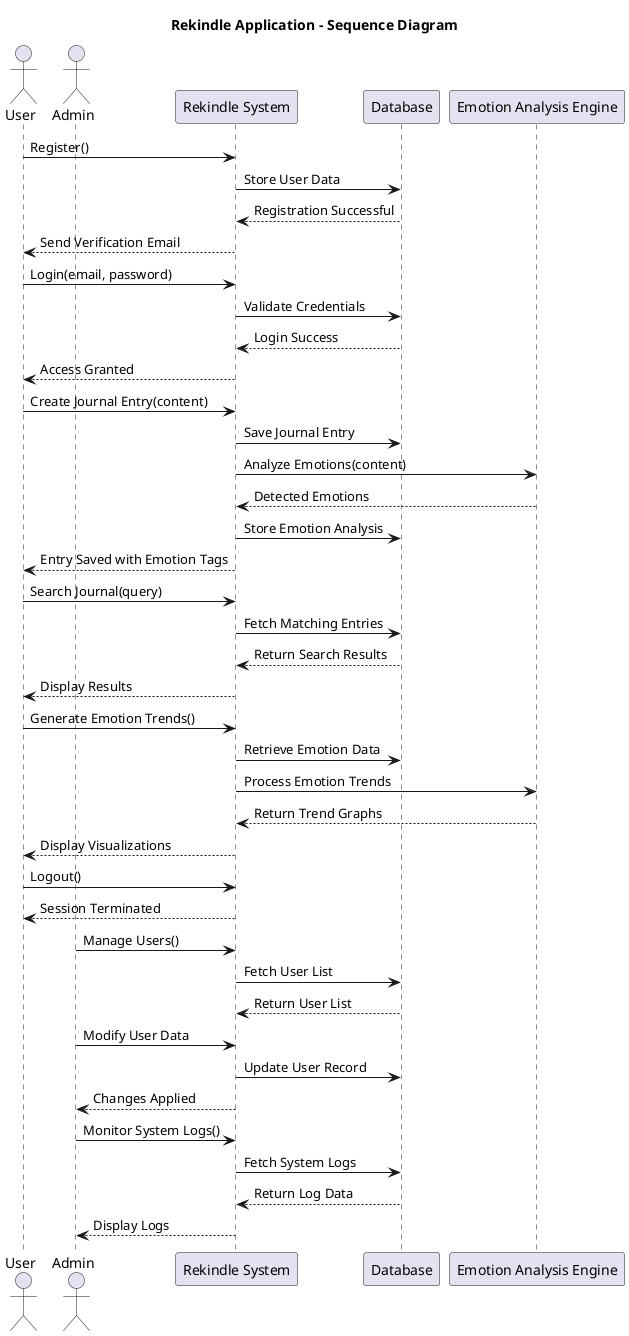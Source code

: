 @startuml sequenece_diagram
title Rekindle Application - Sequence Diagram

actor User
actor Admin

participant "Rekindle System" as System
participant "Database" as DB
participant "Emotion Analysis Engine" as AI

User -> System: Register()
System -> DB: Store User Data
DB --> System: Registration Successful
System --> User: Send Verification Email

User -> System: Login(email, password)
System -> DB: Validate Credentials
DB --> System: Login Success
System --> User: Access Granted

User -> System: Create Journal Entry(content)
System -> DB: Save Journal Entry
System -> AI: Analyze Emotions(content)
AI --> System: Detected Emotions
System -> DB: Store Emotion Analysis
System --> User: Entry Saved with Emotion Tags

User -> System: Search Journal(query)
System -> DB: Fetch Matching Entries
DB --> System: Return Search Results
System --> User: Display Results

User -> System: Generate Emotion Trends()
System -> DB: Retrieve Emotion Data
System -> AI: Process Emotion Trends
AI --> System: Return Trend Graphs
System --> User: Display Visualizations

User -> System: Logout()
System --> User: Session Terminated

Admin -> System: Manage Users()
System -> DB: Fetch User List
DB --> System: Return User List
Admin -> System: Modify User Data
System -> DB: Update User Record
System --> Admin: Changes Applied

Admin -> System: Monitor System Logs()
System -> DB: Fetch System Logs
DB --> System: Return Log Data
System --> Admin: Display Logs

@enduml
